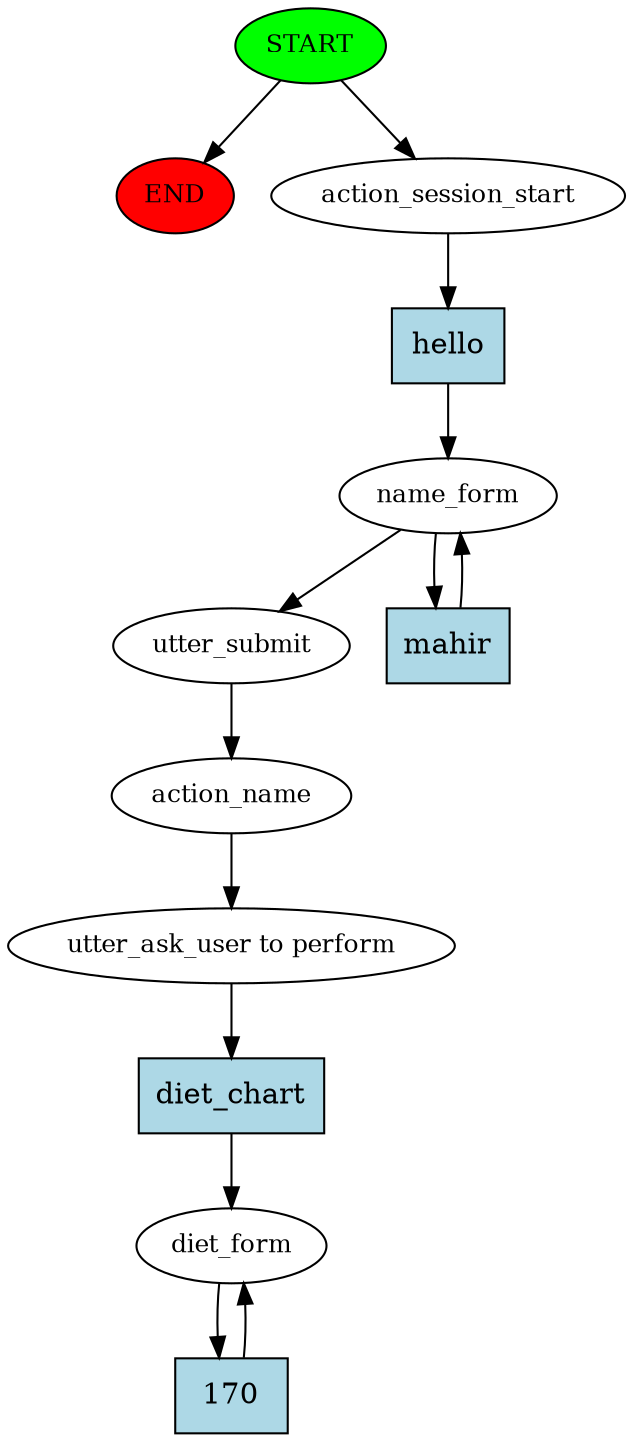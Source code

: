 digraph  {
0 [class="start active", fillcolor=green, fontsize=12, label=START, style=filled];
"-1" [class=end, fillcolor=red, fontsize=12, label=END, style=filled];
1 [class=active, fontsize=12, label=action_session_start];
2 [class=active, fontsize=12, label=name_form];
4 [class=active, fontsize=12, label=utter_submit];
5 [class=active, fontsize=12, label=action_name];
6 [class=active, fontsize=12, label="utter_ask_user to perform"];
7 [class="active dashed", fontsize=12, label=diet_form];
9 [class="intent active", fillcolor=lightblue, label=hello, shape=rect, style=filled];
10 [class="intent active", fillcolor=lightblue, label=mahir, shape=rect, style=filled];
11 [class="intent active", fillcolor=lightblue, label=diet_chart, shape=rect, style=filled];
12 [class="intent active", fillcolor=lightblue, label=170, shape=rect, style=filled];
0 -> "-1"  [class="", key=NONE, label=""];
0 -> 1  [class=active, key=NONE, label=""];
1 -> 9  [class=active, key=0];
2 -> 4  [class=active, key=NONE, label=""];
2 -> 10  [class=active, key=0];
4 -> 5  [class=active, key=NONE, label=""];
5 -> 6  [class=active, key=NONE, label=""];
6 -> 11  [class=active, key=0];
7 -> 12  [class=active, key=0];
9 -> 2  [class=active, key=0];
10 -> 2  [class=active, key=0];
11 -> 7  [class=active, key=0];
12 -> 7  [class=active, key=0];
}
